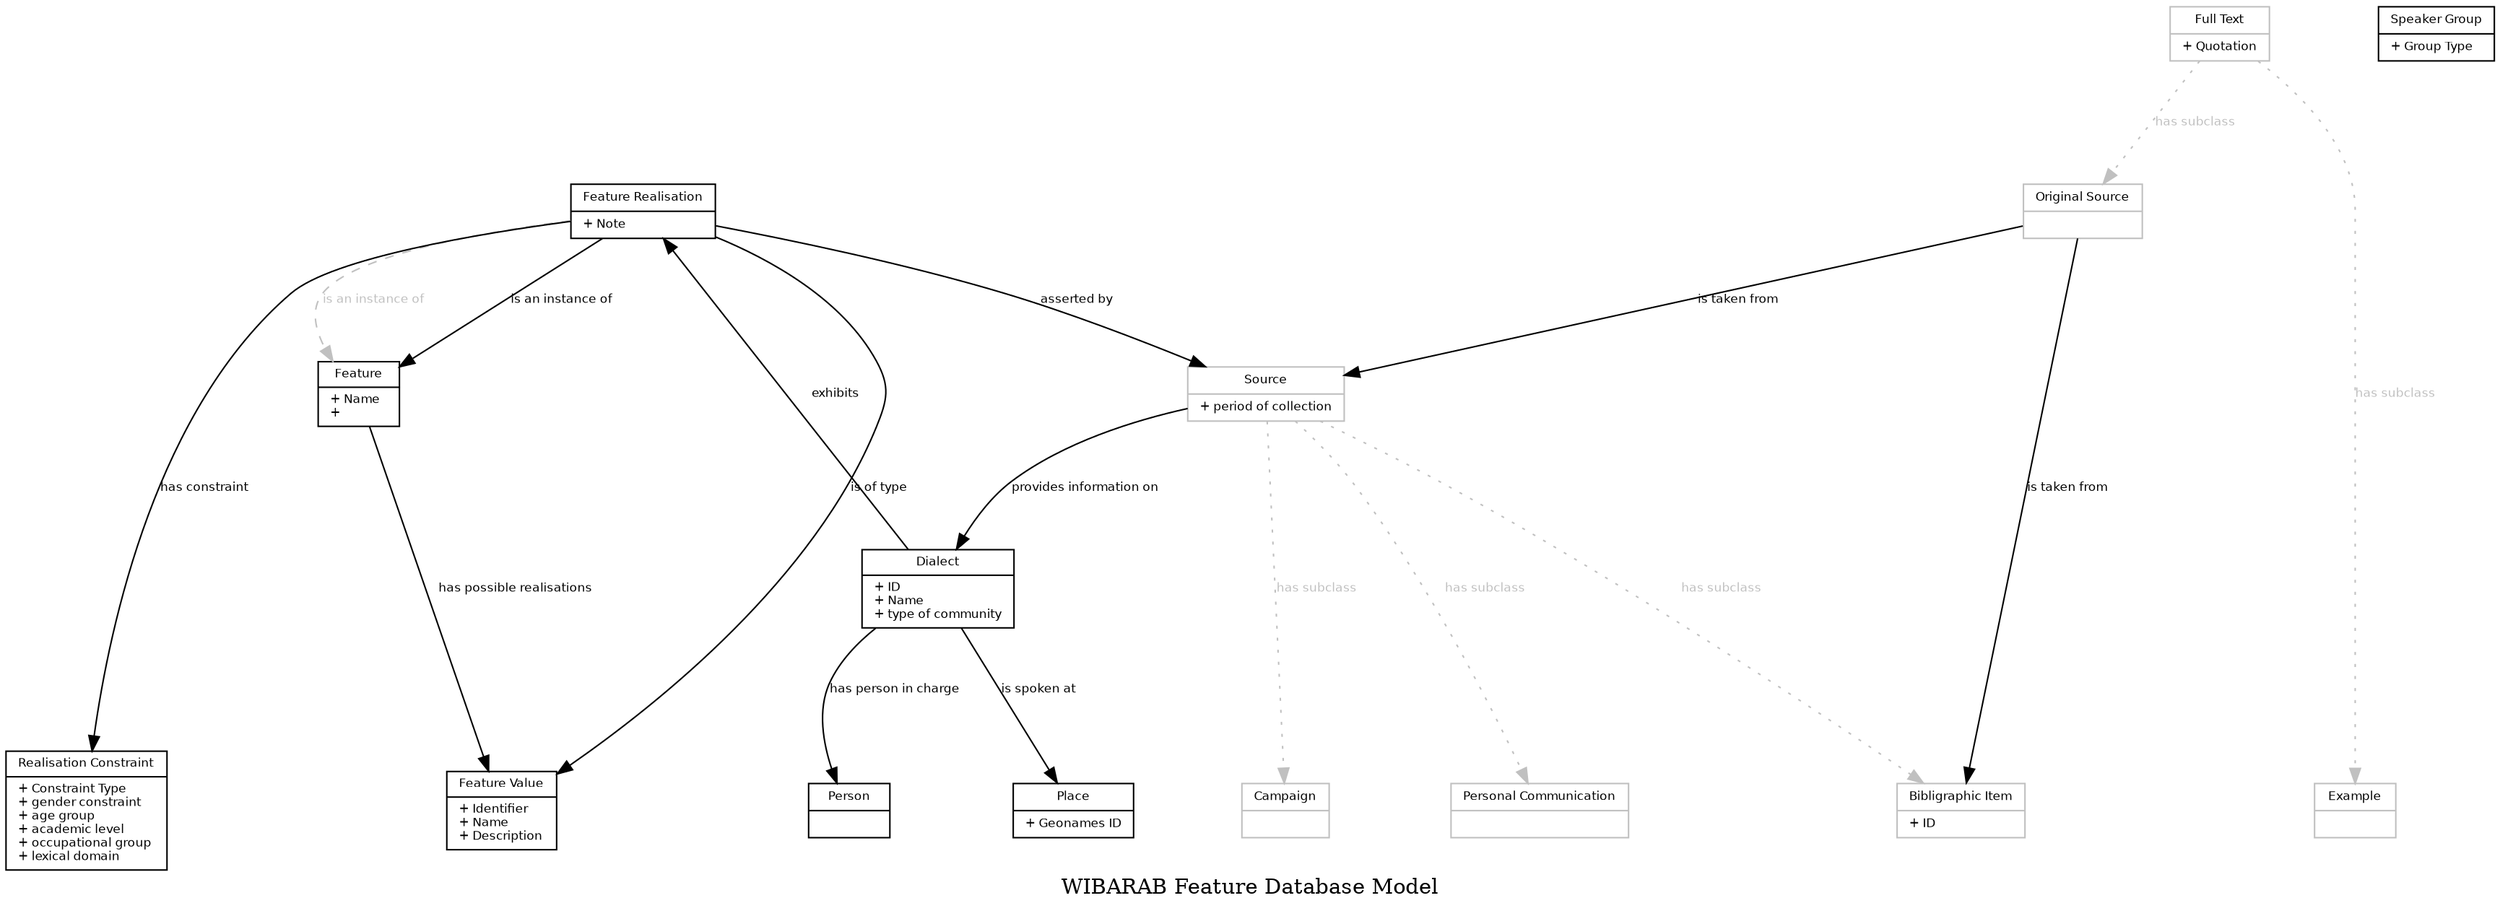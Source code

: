 
        digraph WIBARABFeatureDatabaseModel {
            node [fontname = "Bitstream Vera Sans" fontsize = "8" shape = "record" rankdir="TB"]
            edge [fontname = "Bitstream Vera Sans" fontsize = "8" ]    
            nodesep = 1
            ranksep = 1
            TBbalance = "max"
            label = "WIBARAB Feature Database Model"
        
            Feature [
            label = "{Feature|+ Name\l\
+ \l\
}"
            labeltooltip = "A linguistic phenomenon of freely definable dimension / size. Following WALS’ definition: \"A feature is a structural property of language that describes one aspect of cross-linguistic diversity.\" Each feature can be realised in a finite number of ways, each of which is called a Feature Value."
            URL = "#Feature"
            
        ]
        FeatureTypes [
            label = "{Feature Value|+ Identifier\l\
+ Name\l\
+ Description\l\
}"
            labeltooltip = "The abstract notion of how a feature can be realised."
            URL = "#FeatureTypes"
            
        ]
        FeatureRealisation [
            label = "{Feature Realisation|+ Note\l\
}"
            labeltooltip = "Represents the assertion found in some Source that a   in a specific way (expressed by )."
            URL = "#FeatureRealisation"
            
        ]
        Dialect [
            label = "{Dialect|+ ID\l\
+ Name\l\
+ type of community\l\
}"
            labeltooltip = "A distinct language variety spoken at a given location by a given group."
            URL = "#Dialect"
            
        ]
        Source [
            label = "{Source|+ period of collection\l\
}"
            labeltooltip = "Any Source"
            URL = "#Source"
            
                color=gray
            
        ]
        BibliographicItem [
            label = "{Bibligraphic Item|+ ID\l\
}"
            labeltooltip = "A bibliographic item (held in the VICAV Zotero Group Library) which is the source of some data in the database."
            URL = "#BibliographicItem"
            
        ]
        BibliographicItem [
                color = gray
            ]
            Source -> BibliographicItem [
                style = dotted
color = gray
fontcolor = gray
                label = "has subclass"
            ]
        Campaign [
            label = "{Campaign|}"
            labeltooltip = "A field campaign during WIBARAB collecting evidence on feature realisations."
            URL = "#Campaign"
            
        ]
        Campaign [
                color = gray
            ]
            Source -> Campaign [
                style = dotted
color = gray
fontcolor = gray
                label = "has subclass"
            ]
        PersonalCommunication [
            label = "{Personal Communication|}"
            labeltooltip = "Some type of personal communication (e-mail exchange, ...) which is treated as evidence for a feature realisation assertion."
            URL = "#PersonalCommunication"
            
        ]
        PersonalCommunication [
                color = gray
            ]
            Source -> PersonalCommunication [
                style = dotted
color = gray
fontcolor = gray
                label = "has subclass"
            ]
        Place [
            label = "{Place|+ Geonames ID\l\
}"
            labeltooltip = "A place of any type/extent from the VICAV place list."
            URL = "#Place"
            
        ]
        Person [
            label = "{Person|}"
            labeltooltip = "Any person in the database, including project members or informants."
            URL = "#Person"
            
        ]
        Group [
            label = "{Speaker Group|+ Group Type\l\
}"
            labeltooltip = "A group of speakers, defined by some common property."
            URL = "#Group"
            
        ]
        Constraint [
            label = "{Realisation Constraint|+ Constraint Type\l\
+ gender constraint\l\
+ age group\l\
+ academic level\l\
+ occupational group\l\
+ lexical domain\l\
}"
            labeltooltip = "Represents that a  only in certain contexts."
            URL = "#Constraint"
            
        ]
        FullText [
            label = "{Full Text|+ Quotation\l\
}"
            labeltooltip = "Any kind of (annotated) text."
            URL = "#FullText"
            
                color=gray
            
        ]
        OriginalSource [
            label = "{Original Source|}"
            labeltooltip = "A quotation taken from the bibliographic record (not an example of the feature in question)"
            URL = "#OriginalSource"
            
        ]
        OriginalSource [
                color = gray
            ]
            FullText -> OriginalSource [
                style = dotted
color = gray
fontcolor = gray
                label = "has subclass"
            ]
        Example [
            label = "{Example|}"
            labeltooltip = "An (annotated) example for the feature type in question."
            URL = "#Example"
            
        ]
        Example [
                color = gray
            ]
            FullText -> Example [
                style = dotted
color = gray
fontcolor = gray
                label = "has subclass"
            ]
        Feature -> FeatureTypes [
                        
                        label = "has possible realisations"
                        labelfloat = false
                        URL = "#FeatureHasPossibleRealisations"
                        
                        ]
                        
                    FeatureRealisation -> FeatureTypes [
                        
                        label = "is of type"
                        labelfloat = false
                        URL = "#featureRealisationIsOfType"
                        
                        ]
                        
                    FeatureRealisation -> Feature [
                        
                        label = "is an instance of"
                        labelfloat = false
                        URL = "#featureRealisationRepresentsAnInstanceOfFeature"
                        
                            style=dashed
                            color = gray
                            fontcolor = gray
                        
                        ]
                        
                    FeatureRealisation -> Feature [
                        
                        label = "is an instance of"
                        labelfloat = false
                        URL = "#featureRealisationRepresentsAnInstanceOfFeature"
                        
                        ]
                        
                    FeatureRealisation -> Constraint [
                        
                        label = "has constraint"
                        labelfloat = false
                        URL = "#featureRealisationHasConstraint"
                        
                        ]
                        
                    FeatureRealisation -> Source [
                        
                        label = "asserted by"
                        labelfloat = false
                        URL = "#featureRealisationHasSource"
                        
                        ]
                        
                    Dialect -> Place [
                        
                        label = "is spoken at"
                        labelfloat = false
                        URL = "#dialectIsSpokenAtLocation"
                        
                        ]
                        
                    Dialect -> Person [
                        
                        label = "has person in charge"
                        labelfloat = false
                        URL = "#dialectHasPersonInCharge"
                        
                        ]
                        
                    Dialect -> FeatureRealisation [
                        
                        label = "exhibits"
                        labelfloat = false
                        URL = "#DialectExhibitsFeatureRealisation"
                        
                        ]
                        
                    Source -> Dialect [
                        
                        label = "provides information on"
                        labelfloat = false
                        URL = "#sourceProvidesInformationOn"
                        
                        ]
                        
                    OriginalSource -> BibliographicItem [
                        
                        label = "is taken from"
                        labelfloat = false
                        URL = "#originalSourceTakenFrom"
                        
                        ]
                        
                    OriginalSource -> Source [
                        
                        label = "is taken from"
                        labelfloat = false
                        URL = "#exampleTakenFrom"
                        
                        ]
                        
                    
        
            
        }
    